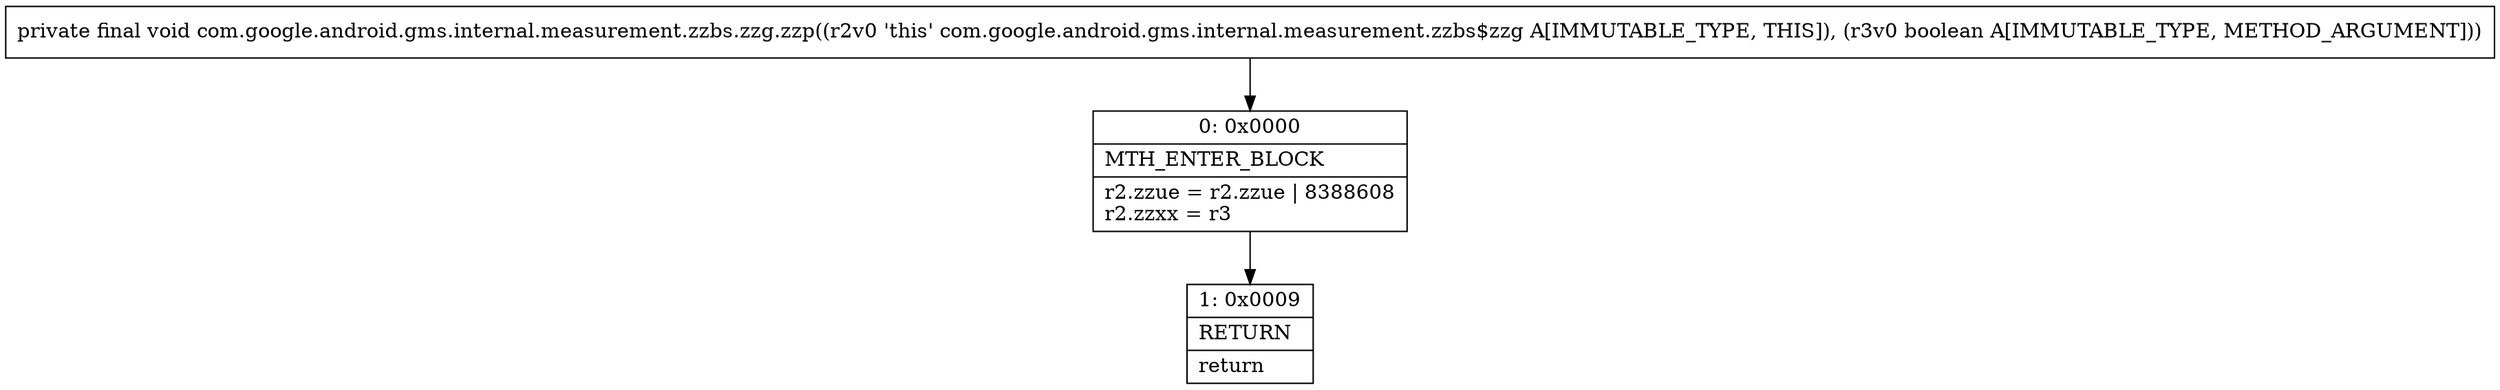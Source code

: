digraph "CFG forcom.google.android.gms.internal.measurement.zzbs.zzg.zzp(Z)V" {
Node_0 [shape=record,label="{0\:\ 0x0000|MTH_ENTER_BLOCK\l|r2.zzue = r2.zzue \| 8388608\lr2.zzxx = r3\l}"];
Node_1 [shape=record,label="{1\:\ 0x0009|RETURN\l|return\l}"];
MethodNode[shape=record,label="{private final void com.google.android.gms.internal.measurement.zzbs.zzg.zzp((r2v0 'this' com.google.android.gms.internal.measurement.zzbs$zzg A[IMMUTABLE_TYPE, THIS]), (r3v0 boolean A[IMMUTABLE_TYPE, METHOD_ARGUMENT])) }"];
MethodNode -> Node_0;
Node_0 -> Node_1;
}

